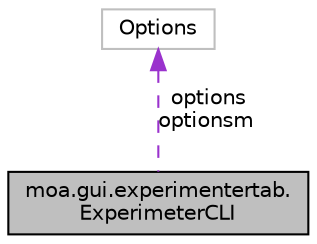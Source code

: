digraph "moa.gui.experimentertab.ExperimeterCLI"
{
 // LATEX_PDF_SIZE
  edge [fontname="Helvetica",fontsize="10",labelfontname="Helvetica",labelfontsize="10"];
  node [fontname="Helvetica",fontsize="10",shape=record];
  Node1 [label="moa.gui.experimentertab.\lExperimeterCLI",height=0.2,width=0.4,color="black", fillcolor="grey75", style="filled", fontcolor="black",tooltip=" "];
  Node2 -> Node1 [dir="back",color="darkorchid3",fontsize="10",style="dashed",label=" options\noptionsm" ,fontname="Helvetica"];
  Node2 [label="Options",height=0.2,width=0.4,color="grey75", fillcolor="white", style="filled",tooltip=" "];
}
